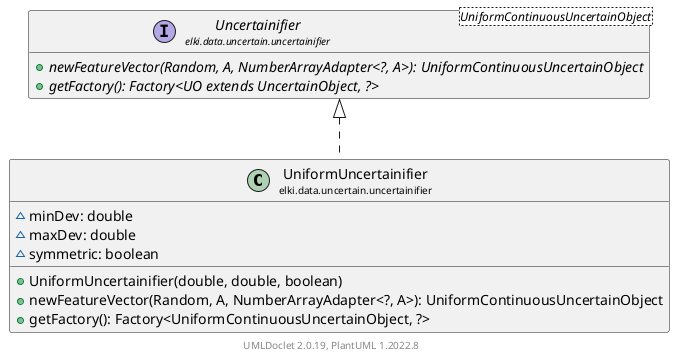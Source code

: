@startuml
    remove .*\.(Instance|Par|Parameterizer|Factory)$
    set namespaceSeparator none
    hide empty fields
    hide empty methods

    class "<size:14>UniformUncertainifier\n<size:10>elki.data.uncertain.uncertainifier" as elki.data.uncertain.uncertainifier.UniformUncertainifier [[UniformUncertainifier.html]] {
        ~minDev: double
        ~maxDev: double
        ~symmetric: boolean
        +UniformUncertainifier(double, double, boolean)
        +newFeatureVector(Random, A, NumberArrayAdapter<?, A>): UniformContinuousUncertainObject
        +getFactory(): Factory<UniformContinuousUncertainObject, ?>
    }

    interface "<size:14>Uncertainifier\n<size:10>elki.data.uncertain.uncertainifier" as elki.data.uncertain.uncertainifier.Uncertainifier<UniformContinuousUncertainObject> [[Uncertainifier.html]] {
        {abstract} +newFeatureVector(Random, A, NumberArrayAdapter<?, A>): UniformContinuousUncertainObject
        {abstract} +getFactory(): Factory<UO extends UncertainObject, ?>
    }
    class "<size:14>UniformUncertainifier.Par\n<size:10>elki.data.uncertain.uncertainifier" as elki.data.uncertain.uncertainifier.UniformUncertainifier.Par [[UniformUncertainifier.Par.html]]

    elki.data.uncertain.uncertainifier.Uncertainifier <|.. elki.data.uncertain.uncertainifier.UniformUncertainifier
    elki.data.uncertain.uncertainifier.UniformUncertainifier +-- elki.data.uncertain.uncertainifier.UniformUncertainifier.Par

    center footer UMLDoclet 2.0.19, PlantUML 1.2022.8
@enduml
